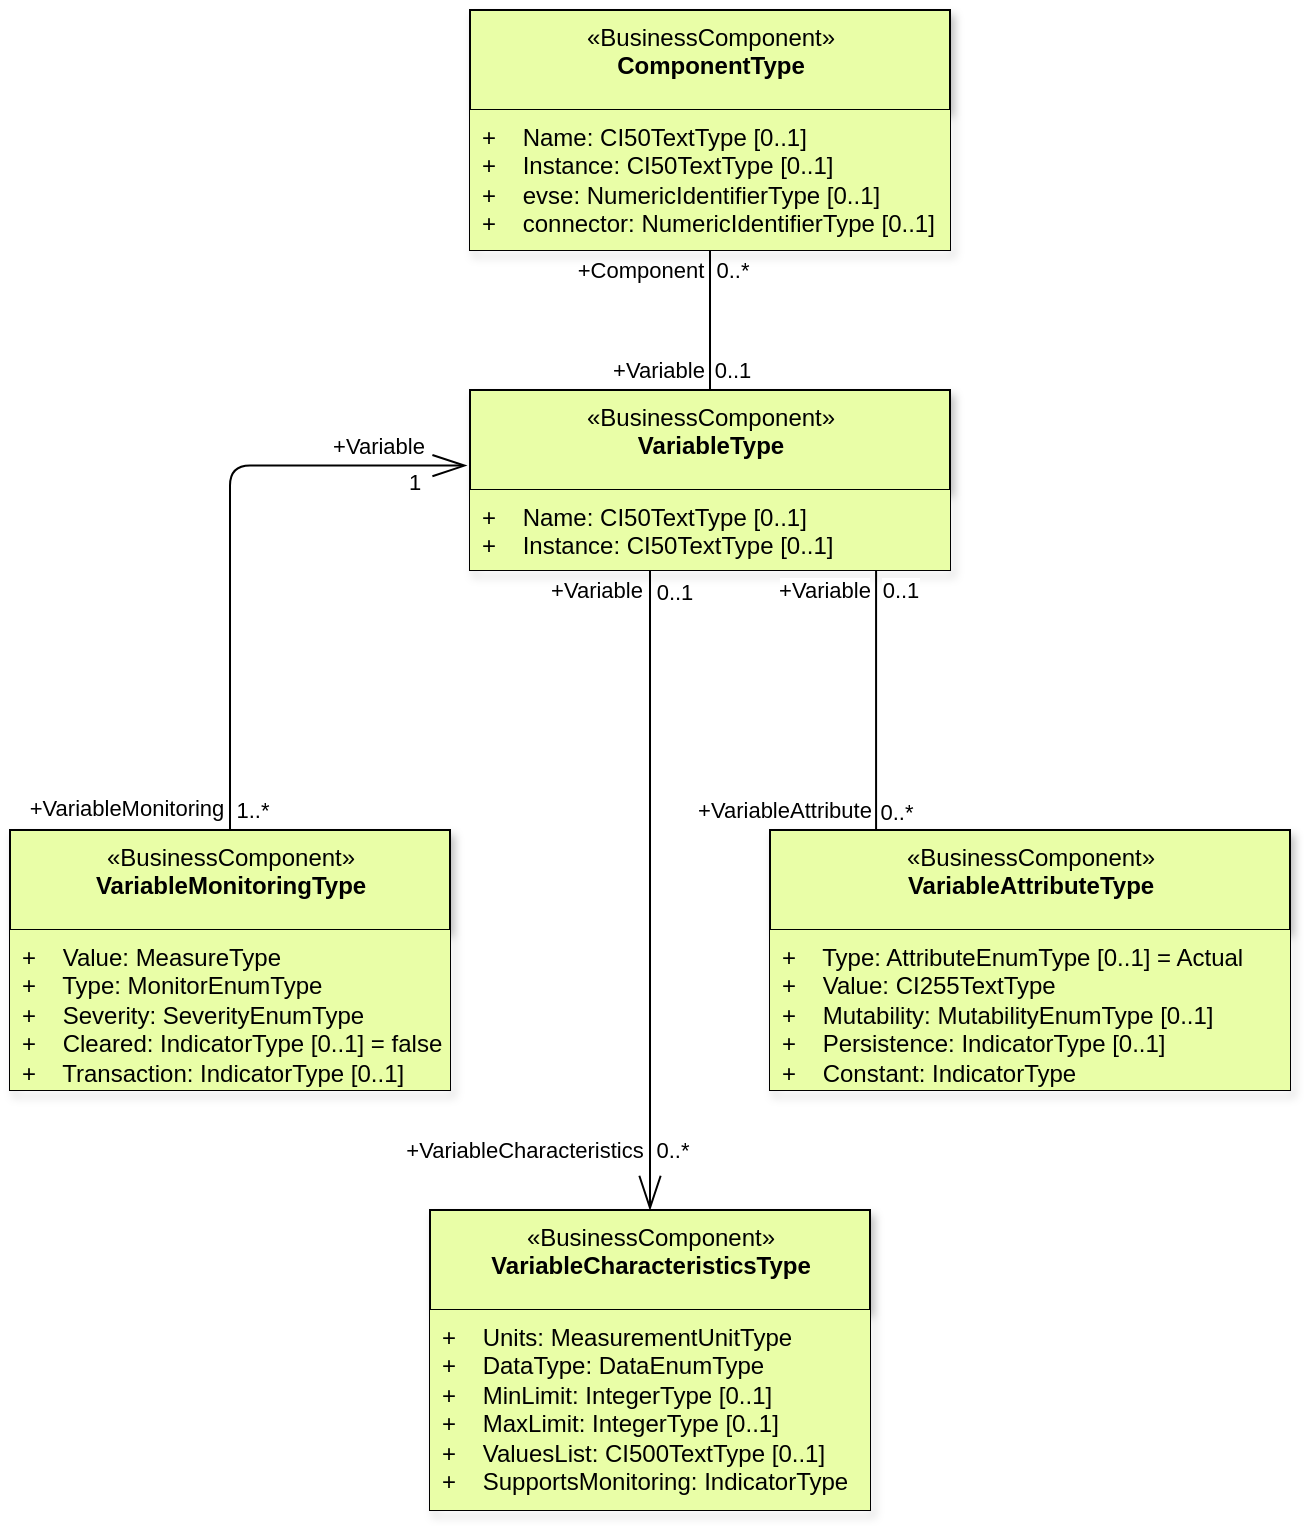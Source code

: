 <mxfile scale="0.8" border="0" version="24.7.14">
  <diagram id="2imF5TS-2AsIUvXl1Hec" name="Page-1">
    <mxGraphModel dx="161" dy="715" grid="1" gridSize="10" guides="1" tooltips="1" connect="1" arrows="1" fold="1" page="1" pageScale="1" pageWidth="827" pageHeight="1169" math="0" shadow="0">
      <root>
        <mxCell id="0" />
        <mxCell id="1" parent="0" />
        <mxCell id="g6cSbW-Tpp1HqwaiLDKb-11" style="edgeStyle=orthogonalEdgeStyle;rounded=0;orthogonalLoop=1;jettySize=auto;html=1;exitX=0.5;exitY=1;exitDx=0;exitDy=0;entryX=0.5;entryY=0;entryDx=0;entryDy=0;endArrow=none;endFill=0;" edge="1" parent="1" source="g6cSbW-Tpp1HqwaiLDKb-1" target="g6cSbW-Tpp1HqwaiLDKb-3">
          <mxGeometry relative="1" as="geometry" />
        </mxCell>
        <mxCell id="g6cSbW-Tpp1HqwaiLDKb-12" value="+Component" style="edgeLabel;html=1;align=center;verticalAlign=middle;resizable=0;points=[];" vertex="1" connectable="0" parent="g6cSbW-Tpp1HqwaiLDKb-11">
          <mxGeometry x="-0.759" relative="1" as="geometry">
            <mxPoint x="-35" y="1" as="offset" />
          </mxGeometry>
        </mxCell>
        <mxCell id="g6cSbW-Tpp1HqwaiLDKb-13" value="0..*" style="edgeLabel;html=1;align=center;verticalAlign=middle;resizable=0;points=[];" vertex="1" connectable="0" parent="g6cSbW-Tpp1HqwaiLDKb-11">
          <mxGeometry x="-0.739" y="1" relative="1" as="geometry">
            <mxPoint x="10" y="1" as="offset" />
          </mxGeometry>
        </mxCell>
        <mxCell id="g6cSbW-Tpp1HqwaiLDKb-14" value="+Variable" style="edgeLabel;html=1;align=center;verticalAlign=middle;resizable=0;points=[];" vertex="1" connectable="0" parent="g6cSbW-Tpp1HqwaiLDKb-11">
          <mxGeometry x="0.719" y="1" relative="1" as="geometry">
            <mxPoint x="-27" as="offset" />
          </mxGeometry>
        </mxCell>
        <mxCell id="g6cSbW-Tpp1HqwaiLDKb-15" value="0..1" style="edgeLabel;html=1;align=center;verticalAlign=middle;resizable=0;points=[];" vertex="1" connectable="0" parent="g6cSbW-Tpp1HqwaiLDKb-11">
          <mxGeometry x="0.719" relative="1" as="geometry">
            <mxPoint x="11" as="offset" />
          </mxGeometry>
        </mxCell>
        <mxCell id="g6cSbW-Tpp1HqwaiLDKb-1" value="&lt;div style=&quot;line-height: 14.4px;&quot;&gt;&lt;span style=&quot;background-color: initial;&quot;&gt;«&lt;/span&gt;&lt;span style=&quot;background-color: initial;&quot;&gt;BusinessComponent&lt;/span&gt;&lt;span style=&quot;background-color: initial;&quot;&gt;»&lt;/span&gt;&lt;br&gt;&lt;/div&gt;&lt;b&gt;&lt;div style=&quot;line-height: 14.4px;&quot;&gt;&lt;b&gt;ComponentType&lt;/b&gt;&lt;br&gt;&lt;/div&gt;&lt;/b&gt;" style="swimlane;fontStyle=0;align=center;verticalAlign=top;childLayout=stackLayout;horizontal=1;startSize=50;horizontalStack=0;resizeParent=1;resizeParentMax=0;resizeLast=0;collapsible=0;marginBottom=0;html=1;fillColor=#e9fea7;shadow=1;fontSize=12;" vertex="1" parent="1">
          <mxGeometry x="1100" y="40" width="240" height="120" as="geometry" />
        </mxCell>
        <mxCell id="g6cSbW-Tpp1HqwaiLDKb-2" value="&lt;div&gt;&lt;span style=&quot;background-color: initial;&quot;&gt;+&amp;nbsp; &amp;nbsp; Name: CI50TextType [0..1]&lt;/span&gt;&lt;br&gt;&lt;/div&gt;&lt;div&gt;+&amp;nbsp; &amp;nbsp; Instance: CI50TextType [0..1]&lt;span style=&quot;background-color: initial;&quot;&gt;&lt;br&gt;&lt;/span&gt;&lt;/div&gt;&lt;div&gt;+&amp;nbsp; &amp;nbsp; evse: NumericIdentifierType [0..1]&lt;br&gt;&lt;/div&gt;&lt;div&gt;+&amp;nbsp; &amp;nbsp; connector: NumericIdentifierType [0..1]&lt;br&gt;&lt;/div&gt;" style="text;html=1;strokeColor=none;fillColor=#e9fea7;align=left;verticalAlign=top;spacingLeft=4;spacingRight=4;overflow=hidden;rotatable=0;points=[[0,0.5],[1,0.5]];portConstraint=eastwest;fontSize=12;" vertex="1" parent="g6cSbW-Tpp1HqwaiLDKb-1">
          <mxGeometry y="50" width="240" height="70" as="geometry" />
        </mxCell>
        <mxCell id="g6cSbW-Tpp1HqwaiLDKb-26" style="edgeStyle=orthogonalEdgeStyle;rounded=0;orthogonalLoop=1;jettySize=auto;html=1;exitX=0.375;exitY=1.004;exitDx=0;exitDy=0;entryX=0.5;entryY=0;entryDx=0;entryDy=0;exitPerimeter=0;endArrow=openThin;endFill=0;endSize=15;" edge="1" parent="1" source="g6cSbW-Tpp1HqwaiLDKb-4" target="g6cSbW-Tpp1HqwaiLDKb-9">
          <mxGeometry relative="1" as="geometry" />
        </mxCell>
        <mxCell id="g6cSbW-Tpp1HqwaiLDKb-27" value="+Variable" style="edgeLabel;html=1;align=center;verticalAlign=middle;resizable=0;points=[];" vertex="1" connectable="0" parent="g6cSbW-Tpp1HqwaiLDKb-26">
          <mxGeometry x="-0.961" y="-1" relative="1" as="geometry">
            <mxPoint x="-26" y="4" as="offset" />
          </mxGeometry>
        </mxCell>
        <mxCell id="g6cSbW-Tpp1HqwaiLDKb-28" value="0..1" style="edgeLabel;html=1;align=center;verticalAlign=middle;resizable=0;points=[];" vertex="1" connectable="0" parent="g6cSbW-Tpp1HqwaiLDKb-26">
          <mxGeometry x="-0.94" y="1" relative="1" as="geometry">
            <mxPoint x="11" y="1" as="offset" />
          </mxGeometry>
        </mxCell>
        <mxCell id="g6cSbW-Tpp1HqwaiLDKb-29" value="+VariableCharacteristics" style="edgeLabel;html=1;align=center;verticalAlign=middle;resizable=0;points=[];" vertex="1" connectable="0" parent="g6cSbW-Tpp1HqwaiLDKb-26">
          <mxGeometry x="0.811" relative="1" as="geometry">
            <mxPoint x="-63" as="offset" />
          </mxGeometry>
        </mxCell>
        <mxCell id="g6cSbW-Tpp1HqwaiLDKb-30" value="0..*" style="edgeLabel;html=1;align=center;verticalAlign=middle;resizable=0;points=[];" vertex="1" connectable="0" parent="g6cSbW-Tpp1HqwaiLDKb-26">
          <mxGeometry x="0.811" y="1" relative="1" as="geometry">
            <mxPoint x="10" as="offset" />
          </mxGeometry>
        </mxCell>
        <mxCell id="g6cSbW-Tpp1HqwaiLDKb-3" value="&lt;div style=&quot;line-height: 14.4px;&quot;&gt;&lt;span style=&quot;background-color: initial;&quot;&gt;«&lt;/span&gt;&lt;span style=&quot;background-color: initial;&quot;&gt;BusinessComponent&lt;/span&gt;&lt;span style=&quot;background-color: initial;&quot;&gt;»&lt;/span&gt;&lt;br&gt;&lt;/div&gt;&lt;b&gt;&lt;div style=&quot;line-height: 14.4px;&quot;&gt;&lt;b&gt;VariableType&lt;/b&gt;&lt;br&gt;&lt;/div&gt;&lt;/b&gt;" style="swimlane;fontStyle=0;align=center;verticalAlign=top;childLayout=stackLayout;horizontal=1;startSize=50;horizontalStack=0;resizeParent=1;resizeParentMax=0;resizeLast=0;collapsible=0;marginBottom=0;html=1;fillColor=#e9fea7;shadow=1;fontSize=12;" vertex="1" parent="1">
          <mxGeometry x="1100" y="230" width="240" height="90" as="geometry" />
        </mxCell>
        <mxCell id="g6cSbW-Tpp1HqwaiLDKb-4" value="&lt;div&gt;&lt;span style=&quot;background-color: initial;&quot;&gt;+&amp;nbsp; &amp;nbsp; Name: CI50TextType [0..1]&lt;/span&gt;&lt;br&gt;&lt;/div&gt;&lt;div&gt;+&amp;nbsp; &amp;nbsp; Instance: CI50TextType [0..1]&lt;br&gt;&lt;/div&gt;" style="text;html=1;strokeColor=none;fillColor=#e9fea7;align=left;verticalAlign=top;spacingLeft=4;spacingRight=4;overflow=hidden;rotatable=0;points=[[0,0.5],[1,0.5]];portConstraint=eastwest;fontSize=12;" vertex="1" parent="g6cSbW-Tpp1HqwaiLDKb-3">
          <mxGeometry y="50" width="240" height="40" as="geometry" />
        </mxCell>
        <mxCell id="g6cSbW-Tpp1HqwaiLDKb-5" value="&lt;div style=&quot;line-height: 14.4px;&quot;&gt;&lt;span style=&quot;background-color: initial;&quot;&gt;«&lt;/span&gt;&lt;span style=&quot;background-color: initial;&quot;&gt;BusinessComponent&lt;/span&gt;&lt;span style=&quot;background-color: initial;&quot;&gt;»&lt;/span&gt;&lt;br&gt;&lt;/div&gt;&lt;b&gt;&lt;div style=&quot;line-height: 14.4px;&quot;&gt;&lt;b&gt;VariableMonitoringType&lt;/b&gt;&lt;br&gt;&lt;/div&gt;&lt;/b&gt;" style="swimlane;fontStyle=0;align=center;verticalAlign=top;childLayout=stackLayout;horizontal=1;startSize=50;horizontalStack=0;resizeParent=1;resizeParentMax=0;resizeLast=0;collapsible=0;marginBottom=0;html=1;fillColor=#e9fea7;shadow=1;fontSize=12;" vertex="1" parent="1">
          <mxGeometry x="870" y="450" width="220" height="130" as="geometry" />
        </mxCell>
        <mxCell id="g6cSbW-Tpp1HqwaiLDKb-6" value="&lt;div&gt;&lt;span style=&quot;background-color: initial;&quot;&gt;+&amp;nbsp; &amp;nbsp; Value: MeasureType&lt;/span&gt;&lt;/div&gt;&lt;div&gt;+&amp;nbsp; &amp;nbsp; Type: MonitorEnumType&lt;span style=&quot;background-color: initial;&quot;&gt;&lt;br&gt;&lt;/span&gt;&lt;/div&gt;&lt;div&gt;+&amp;nbsp; &amp;nbsp; Severity: SeverityEnumType&lt;br&gt;&lt;/div&gt;&lt;div&gt;+&amp;nbsp; &amp;nbsp; Cleared: IndicatorType [0..1] = false&lt;br&gt;&lt;/div&gt;&lt;div&gt;+&amp;nbsp; &amp;nbsp; Transaction: IndicatorType [0..1]&lt;br&gt;&lt;/div&gt;" style="text;html=1;strokeColor=none;fillColor=#e9fea7;align=left;verticalAlign=top;spacingLeft=4;spacingRight=4;overflow=hidden;rotatable=0;points=[[0,0.5],[1,0.5]];portConstraint=eastwest;fontSize=12;" vertex="1" parent="g6cSbW-Tpp1HqwaiLDKb-5">
          <mxGeometry y="50" width="220" height="80" as="geometry" />
        </mxCell>
        <mxCell id="g6cSbW-Tpp1HqwaiLDKb-7" value="&lt;div style=&quot;line-height: 14.4px;&quot;&gt;&lt;span style=&quot;background-color: initial;&quot;&gt;«&lt;/span&gt;&lt;span style=&quot;background-color: initial;&quot;&gt;BusinessComponent&lt;/span&gt;&lt;span style=&quot;background-color: initial;&quot;&gt;»&lt;/span&gt;&lt;br&gt;&lt;/div&gt;&lt;b&gt;&lt;div style=&quot;line-height: 14.4px;&quot;&gt;&lt;b&gt;VariableAttributeType&lt;/b&gt;&lt;br&gt;&lt;/div&gt;&lt;/b&gt;" style="swimlane;fontStyle=0;align=center;verticalAlign=top;childLayout=stackLayout;horizontal=1;startSize=50;horizontalStack=0;resizeParent=1;resizeParentMax=0;resizeLast=0;collapsible=0;marginBottom=0;html=1;fillColor=#e9fea7;shadow=1;fontSize=12;" vertex="1" parent="1">
          <mxGeometry x="1250" y="450" width="260" height="130" as="geometry" />
        </mxCell>
        <mxCell id="g6cSbW-Tpp1HqwaiLDKb-8" value="&lt;div&gt;&lt;span style=&quot;background-color: initial;&quot;&gt;+&amp;nbsp; &amp;nbsp; Type: AttributeEnumType [0..1] = Actual&lt;/span&gt;&lt;/div&gt;&lt;div&gt;+&amp;nbsp; &amp;nbsp; Value: CI255TextType&lt;span style=&quot;background-color: initial;&quot;&gt;&lt;br&gt;&lt;/span&gt;&lt;/div&gt;&lt;div&gt;+&amp;nbsp; &amp;nbsp; Mutability: MutabilityEnumType [0..1]&lt;br&gt;&lt;/div&gt;&lt;div&gt;+&amp;nbsp; &amp;nbsp; Persistence: IndicatorType [0..1]&lt;br&gt;&lt;/div&gt;&lt;div&gt;+&amp;nbsp; &amp;nbsp; Constant: IndicatorType&lt;br&gt;&lt;/div&gt;" style="text;html=1;strokeColor=none;fillColor=#e9fea7;align=left;verticalAlign=top;spacingLeft=4;spacingRight=4;overflow=hidden;rotatable=0;points=[[0,0.5],[1,0.5]];portConstraint=eastwest;fontSize=12;" vertex="1" parent="g6cSbW-Tpp1HqwaiLDKb-7">
          <mxGeometry y="50" width="260" height="80" as="geometry" />
        </mxCell>
        <mxCell id="g6cSbW-Tpp1HqwaiLDKb-9" value="&lt;div style=&quot;line-height: 14.4px;&quot;&gt;&lt;span style=&quot;background-color: initial;&quot;&gt;«&lt;/span&gt;&lt;span style=&quot;background-color: initial;&quot;&gt;BusinessComponent&lt;/span&gt;&lt;span style=&quot;background-color: initial;&quot;&gt;»&lt;/span&gt;&lt;br&gt;&lt;/div&gt;&lt;b&gt;&lt;div style=&quot;line-height: 14.4px;&quot;&gt;&lt;b&gt;VariableCharacteristicsType&lt;/b&gt;&lt;br&gt;&lt;/div&gt;&lt;/b&gt;" style="swimlane;fontStyle=0;align=center;verticalAlign=top;childLayout=stackLayout;horizontal=1;startSize=50;horizontalStack=0;resizeParent=1;resizeParentMax=0;resizeLast=0;collapsible=0;marginBottom=0;html=1;fillColor=#e9fea7;shadow=1;fontSize=12;" vertex="1" parent="1">
          <mxGeometry x="1080" y="640" width="220" height="150" as="geometry" />
        </mxCell>
        <mxCell id="g6cSbW-Tpp1HqwaiLDKb-10" value="&lt;div&gt;&lt;span style=&quot;background-color: initial;&quot;&gt;+&amp;nbsp; &amp;nbsp; Units: MeasurementUnitType&lt;/span&gt;&lt;/div&gt;&lt;div&gt;+&amp;nbsp; &amp;nbsp; DataType: DataEnumType&lt;span style=&quot;background-color: initial;&quot;&gt;&lt;br&gt;&lt;/span&gt;&lt;/div&gt;&lt;div&gt;+&amp;nbsp; &amp;nbsp; MinLimit: IntegerType [0..1]&lt;br&gt;&lt;/div&gt;&lt;div&gt;+&amp;nbsp; &amp;nbsp; MaxLimit: IntegerType [0..1]&lt;br&gt;&lt;/div&gt;&lt;div&gt;+&amp;nbsp; &amp;nbsp; ValuesList: CI500TextType [0..1]&lt;br&gt;&lt;/div&gt;&lt;div&gt;+&amp;nbsp; &amp;nbsp; SupportsMonitoring: IndicatorType&lt;br&gt;&lt;/div&gt;" style="text;html=1;strokeColor=none;fillColor=#e9fea7;align=left;verticalAlign=top;spacingLeft=4;spacingRight=4;overflow=hidden;rotatable=0;points=[[0,0.5],[1,0.5]];portConstraint=eastwest;fontSize=12;" vertex="1" parent="g6cSbW-Tpp1HqwaiLDKb-9">
          <mxGeometry y="50" width="220" height="100" as="geometry" />
        </mxCell>
        <mxCell id="g6cSbW-Tpp1HqwaiLDKb-16" style="edgeStyle=orthogonalEdgeStyle;rounded=1;orthogonalLoop=1;jettySize=auto;html=1;exitX=0.5;exitY=0;exitDx=0;exitDy=0;entryX=-0.007;entryY=0.42;entryDx=0;entryDy=0;entryPerimeter=0;curved=0;endArrow=openThin;endFill=0;endSize=15;" edge="1" parent="1" source="g6cSbW-Tpp1HqwaiLDKb-5" target="g6cSbW-Tpp1HqwaiLDKb-3">
          <mxGeometry relative="1" as="geometry">
            <Array as="points">
              <mxPoint x="980" y="268" />
            </Array>
          </mxGeometry>
        </mxCell>
        <mxCell id="g6cSbW-Tpp1HqwaiLDKb-17" value="+VariableMonitoring" style="edgeLabel;html=1;align=center;verticalAlign=middle;resizable=0;points=[];" vertex="1" connectable="0" parent="g6cSbW-Tpp1HqwaiLDKb-16">
          <mxGeometry x="-0.925" y="2" relative="1" as="geometry">
            <mxPoint x="-50" as="offset" />
          </mxGeometry>
        </mxCell>
        <mxCell id="g6cSbW-Tpp1HqwaiLDKb-18" value="1..*" style="edgeLabel;html=1;align=center;verticalAlign=middle;resizable=0;points=[];" vertex="1" connectable="0" parent="g6cSbW-Tpp1HqwaiLDKb-16">
          <mxGeometry x="-0.93" relative="1" as="geometry">
            <mxPoint x="11" as="offset" />
          </mxGeometry>
        </mxCell>
        <mxCell id="g6cSbW-Tpp1HqwaiLDKb-19" value="+Variable" style="edgeLabel;html=1;align=center;verticalAlign=middle;resizable=0;points=[];" vertex="1" connectable="0" parent="g6cSbW-Tpp1HqwaiLDKb-16">
          <mxGeometry x="0.881" y="1" relative="1" as="geometry">
            <mxPoint x="-27" y="-9" as="offset" />
          </mxGeometry>
        </mxCell>
        <mxCell id="g6cSbW-Tpp1HqwaiLDKb-20" value="1" style="edgeLabel;html=1;align=center;verticalAlign=middle;resizable=0;points=[];" vertex="1" connectable="0" parent="g6cSbW-Tpp1HqwaiLDKb-16">
          <mxGeometry x="0.821" y="-1" relative="1" as="geometry">
            <mxPoint y="7" as="offset" />
          </mxGeometry>
        </mxCell>
        <mxCell id="g6cSbW-Tpp1HqwaiLDKb-21" style="rounded=0;orthogonalLoop=1;jettySize=auto;html=1;exitX=0.846;exitY=1.004;exitDx=0;exitDy=0;entryX=0.204;entryY=0;entryDx=0;entryDy=0;entryPerimeter=0;exitPerimeter=0;endArrow=none;endFill=0;" edge="1" parent="1" source="g6cSbW-Tpp1HqwaiLDKb-4" target="g6cSbW-Tpp1HqwaiLDKb-7">
          <mxGeometry relative="1" as="geometry" />
        </mxCell>
        <mxCell id="g6cSbW-Tpp1HqwaiLDKb-22" value="+Variable" style="edgeLabel;html=1;align=center;verticalAlign=middle;resizable=0;points=[];" vertex="1" connectable="0" parent="g6cSbW-Tpp1HqwaiLDKb-21">
          <mxGeometry x="-0.872" y="-1" relative="1" as="geometry">
            <mxPoint x="-25" y="1" as="offset" />
          </mxGeometry>
        </mxCell>
        <mxCell id="g6cSbW-Tpp1HqwaiLDKb-23" value="0..1" style="edgeLabel;html=1;align=center;verticalAlign=middle;resizable=0;points=[];" vertex="1" connectable="0" parent="g6cSbW-Tpp1HqwaiLDKb-21">
          <mxGeometry x="-0.841" relative="1" as="geometry">
            <mxPoint x="12" y="-1" as="offset" />
          </mxGeometry>
        </mxCell>
        <mxCell id="g6cSbW-Tpp1HqwaiLDKb-24" value="+VariableAttribute" style="edgeLabel;html=1;align=center;verticalAlign=middle;resizable=0;points=[];" vertex="1" connectable="0" parent="g6cSbW-Tpp1HqwaiLDKb-21">
          <mxGeometry x="0.849" relative="1" as="geometry">
            <mxPoint x="-46" as="offset" />
          </mxGeometry>
        </mxCell>
        <mxCell id="g6cSbW-Tpp1HqwaiLDKb-25" value="0..*" style="edgeLabel;html=1;align=center;verticalAlign=middle;resizable=0;points=[];" vertex="1" connectable="0" parent="g6cSbW-Tpp1HqwaiLDKb-21">
          <mxGeometry x="0.859" y="2" relative="1" as="geometry">
            <mxPoint x="8" as="offset" />
          </mxGeometry>
        </mxCell>
      </root>
    </mxGraphModel>
  </diagram>
</mxfile>
